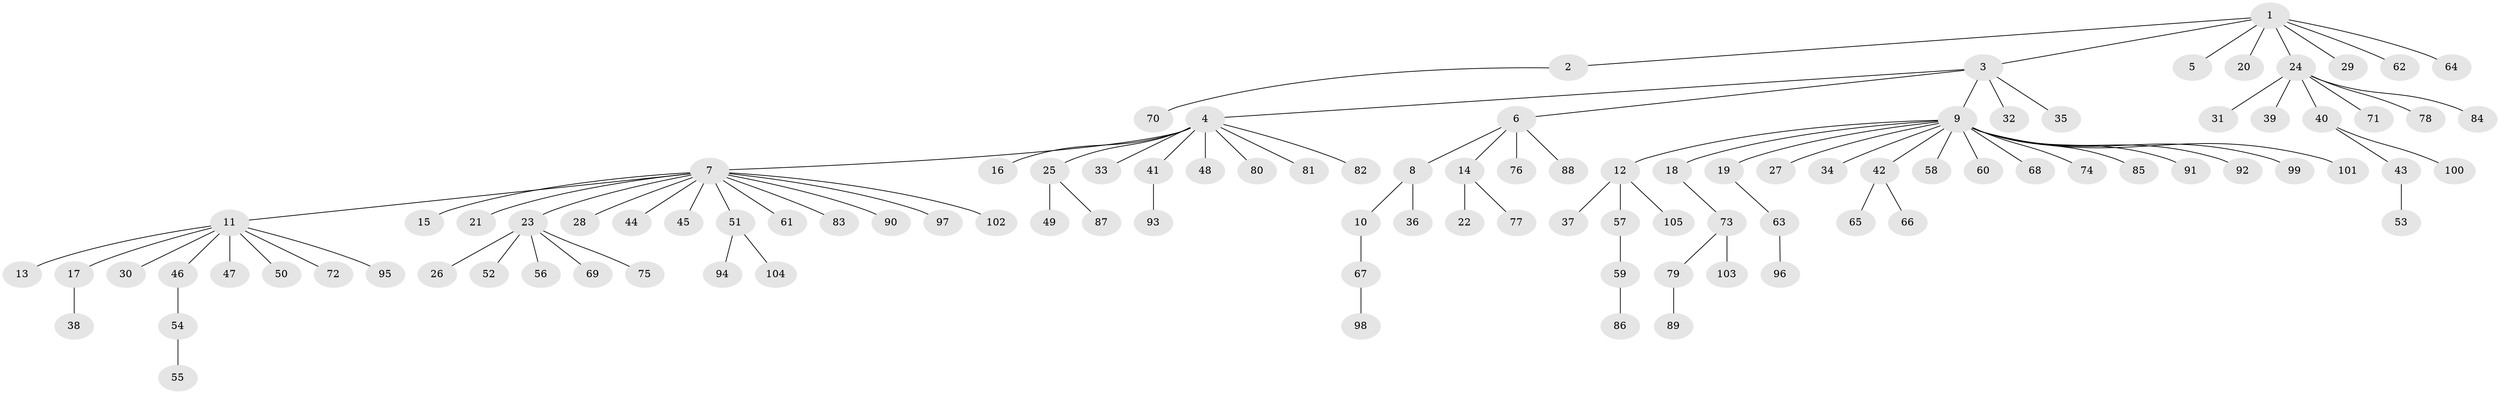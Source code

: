 // coarse degree distribution, {11: 0.0136986301369863, 2: 0.0958904109589041, 9: 0.0136986301369863, 1: 0.7534246575342466, 5: 0.0273972602739726, 14: 0.0136986301369863, 3: 0.0547945205479452, 15: 0.0136986301369863, 4: 0.0136986301369863}
// Generated by graph-tools (version 1.1) at 2025/18/03/04/25 18:18:09]
// undirected, 105 vertices, 104 edges
graph export_dot {
graph [start="1"]
  node [color=gray90,style=filled];
  1;
  2;
  3;
  4;
  5;
  6;
  7;
  8;
  9;
  10;
  11;
  12;
  13;
  14;
  15;
  16;
  17;
  18;
  19;
  20;
  21;
  22;
  23;
  24;
  25;
  26;
  27;
  28;
  29;
  30;
  31;
  32;
  33;
  34;
  35;
  36;
  37;
  38;
  39;
  40;
  41;
  42;
  43;
  44;
  45;
  46;
  47;
  48;
  49;
  50;
  51;
  52;
  53;
  54;
  55;
  56;
  57;
  58;
  59;
  60;
  61;
  62;
  63;
  64;
  65;
  66;
  67;
  68;
  69;
  70;
  71;
  72;
  73;
  74;
  75;
  76;
  77;
  78;
  79;
  80;
  81;
  82;
  83;
  84;
  85;
  86;
  87;
  88;
  89;
  90;
  91;
  92;
  93;
  94;
  95;
  96;
  97;
  98;
  99;
  100;
  101;
  102;
  103;
  104;
  105;
  1 -- 2;
  1 -- 3;
  1 -- 5;
  1 -- 20;
  1 -- 24;
  1 -- 29;
  1 -- 62;
  1 -- 64;
  2 -- 70;
  3 -- 4;
  3 -- 6;
  3 -- 9;
  3 -- 32;
  3 -- 35;
  4 -- 7;
  4 -- 16;
  4 -- 25;
  4 -- 33;
  4 -- 41;
  4 -- 48;
  4 -- 80;
  4 -- 81;
  4 -- 82;
  6 -- 8;
  6 -- 14;
  6 -- 76;
  6 -- 88;
  7 -- 11;
  7 -- 15;
  7 -- 21;
  7 -- 23;
  7 -- 28;
  7 -- 44;
  7 -- 45;
  7 -- 51;
  7 -- 61;
  7 -- 83;
  7 -- 90;
  7 -- 97;
  7 -- 102;
  8 -- 10;
  8 -- 36;
  9 -- 12;
  9 -- 18;
  9 -- 19;
  9 -- 27;
  9 -- 34;
  9 -- 42;
  9 -- 58;
  9 -- 60;
  9 -- 68;
  9 -- 74;
  9 -- 85;
  9 -- 91;
  9 -- 92;
  9 -- 99;
  9 -- 101;
  10 -- 67;
  11 -- 13;
  11 -- 17;
  11 -- 30;
  11 -- 46;
  11 -- 47;
  11 -- 50;
  11 -- 72;
  11 -- 95;
  12 -- 37;
  12 -- 57;
  12 -- 105;
  14 -- 22;
  14 -- 77;
  17 -- 38;
  18 -- 73;
  19 -- 63;
  23 -- 26;
  23 -- 52;
  23 -- 56;
  23 -- 69;
  23 -- 75;
  24 -- 31;
  24 -- 39;
  24 -- 40;
  24 -- 71;
  24 -- 78;
  24 -- 84;
  25 -- 49;
  25 -- 87;
  40 -- 43;
  40 -- 100;
  41 -- 93;
  42 -- 65;
  42 -- 66;
  43 -- 53;
  46 -- 54;
  51 -- 94;
  51 -- 104;
  54 -- 55;
  57 -- 59;
  59 -- 86;
  63 -- 96;
  67 -- 98;
  73 -- 79;
  73 -- 103;
  79 -- 89;
}
